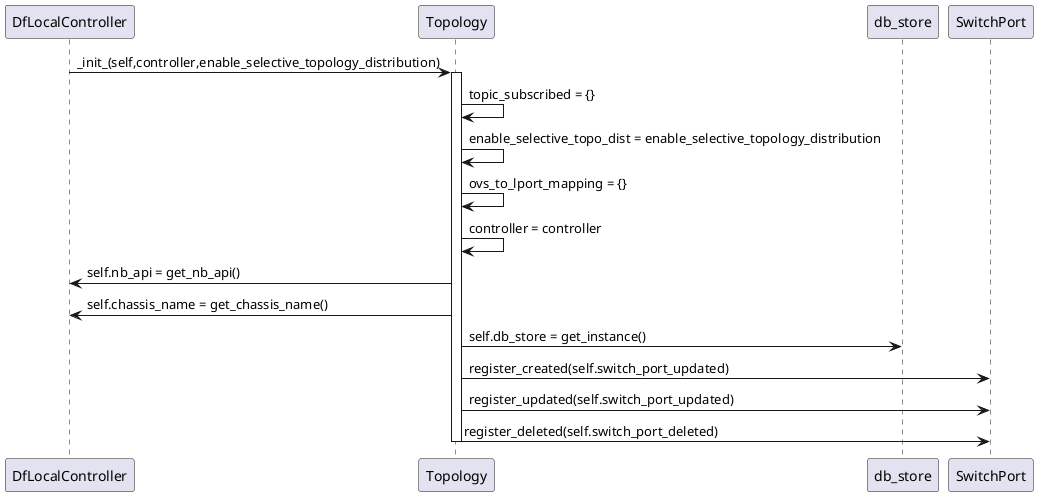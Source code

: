 @startuml init 
DfLocalController->Topology:_init_(self,controller,enable_selective_topology_distribution)
activate Topology
'  # Stores topics(tenants) subscribed by lports in the current local
        ' # controller. I,e, {tenant1:{lport1, lport2}, tenant2:{lport3}}
        Topology->Topology:topic_subscribed = {}
        Topology->Topology:enable_selective_topo_dist = enable_selective_topology_distribution
        Topology->Topology:ovs_to_lport_mapping = {}

        Topology->Topology:controller = controller
        Topology->DfLocalController:self.nb_api = get_nb_api()
        Topology->DfLocalController:self.chassis_name = get_chassis_name()
        Topology->db_store:self.db_store = get_instance()

        ' # TODO(snapiri) this should not be ovs specific
        Topology->SwitchPort:register_created(self.switch_port_updated)
        Topology->SwitchPort:register_updated(self.switch_port_updated)
        Topology->SwitchPort:register_deleted(self.switch_port_deleted)
deactivate
@enduml